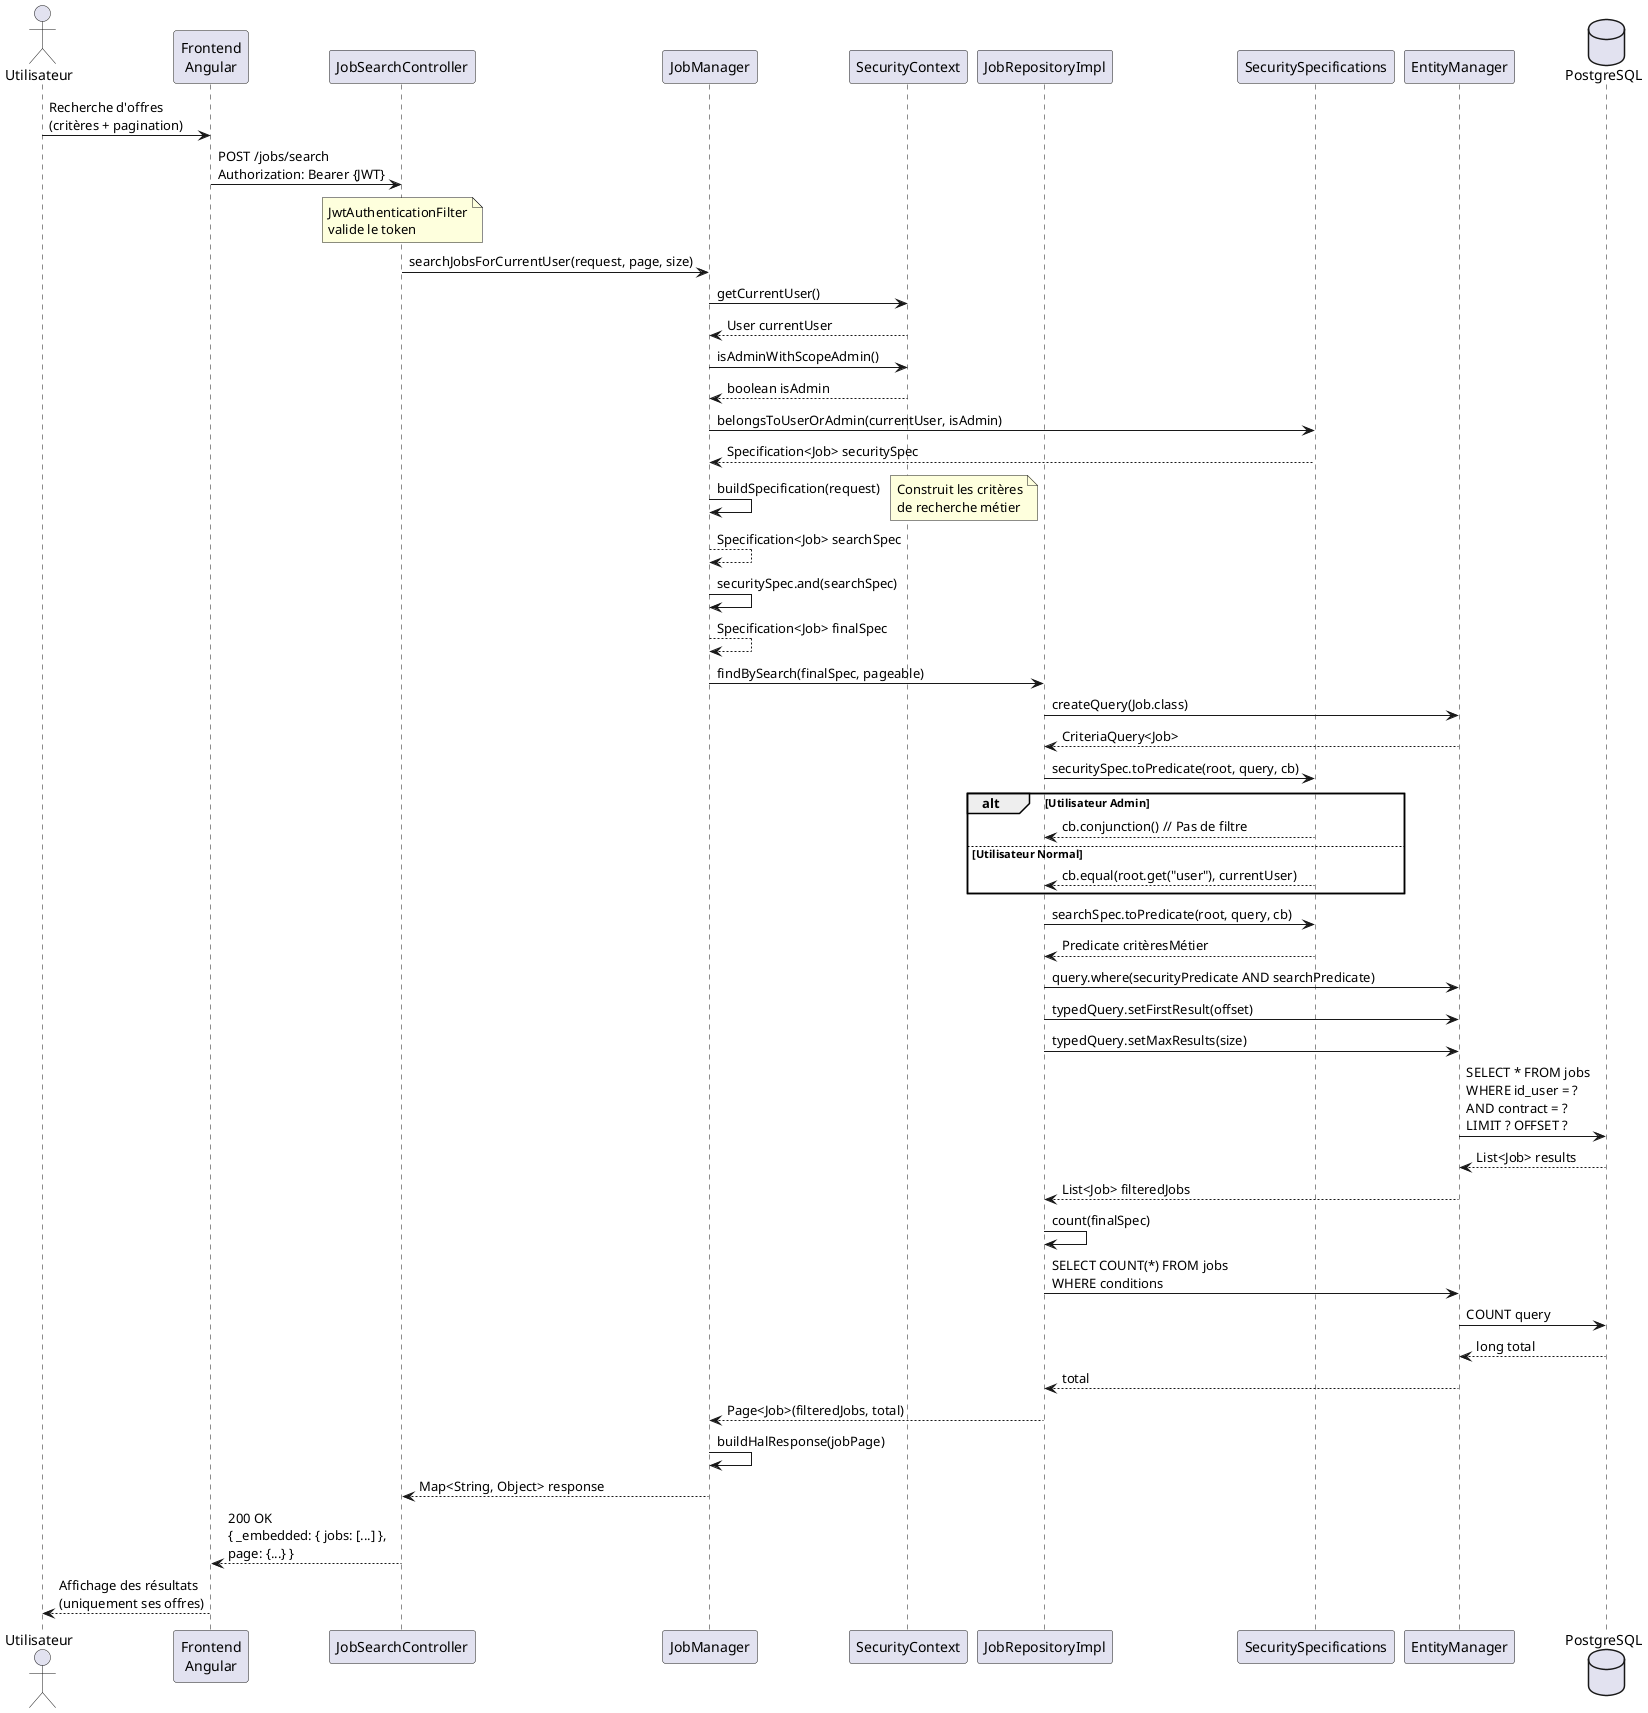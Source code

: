 @startuml
actor Utilisateur
participant "Frontend\nAngular" as Angular
participant "JobSearchController" as Controller
participant "JobManager" as Service
participant "SecurityContext" as Auth
participant "JobRepositoryImpl" as Repo
participant "SecuritySpecifications" as Spec
participant "EntityManager" as EM
database "PostgreSQL" as DB

Utilisateur -> Angular: Recherche d'offres\n(critères + pagination)
Angular -> Controller: POST /jobs/search\nAuthorization: Bearer {JWT}

note over Controller: JwtAuthenticationFilter\nvalide le token

Controller -> Service: searchJobsForCurrentUser(request, page, size)

Service -> Auth: getCurrentUser()
Auth --> Service: User currentUser

Service -> Auth: isAdminWithScopeAdmin()
Auth --> Service: boolean isAdmin

Service -> Spec: belongsToUserOrAdmin(currentUser, isAdmin)
Spec --> Service: Specification<Job> securitySpec

Service -> Service: buildSpecification(request)
note right: Construit les critères\nde recherche métier
Service --> Service: Specification<Job> searchSpec

Service -> Service: securitySpec.and(searchSpec)
Service --> Service: Specification<Job> finalSpec

Service -> Repo: findBySearch(finalSpec, pageable)

Repo -> EM: createQuery(Job.class)
EM --> Repo: CriteriaQuery<Job>

Repo -> Spec: securitySpec.toPredicate(root, query, cb)

alt Utilisateur Admin
    Spec --> Repo: cb.conjunction() // Pas de filtre
else Utilisateur Normal
    Spec --> Repo: cb.equal(root.get("user"), currentUser)
end

Repo -> Spec: searchSpec.toPredicate(root, query, cb)
Spec --> Repo: Predicate critèresMétier

Repo -> EM: query.where(securityPredicate AND searchPredicate)
Repo -> EM: typedQuery.setFirstResult(offset)
Repo -> EM: typedQuery.setMaxResults(size)

EM -> DB: SELECT * FROM jobs\nWHERE id_user = ?\nAND contract = ?\nLIMIT ? OFFSET ?
DB --> EM: List<Job> results

EM --> Repo: List<Job> filteredJobs
Repo -> Repo: count(finalSpec)
Repo -> EM: SELECT COUNT(*) FROM jobs\nWHERE conditions
EM -> DB: COUNT query
DB --> EM: long total
EM --> Repo: total

Repo --> Service: Page<Job>(filteredJobs, total)

Service -> Service: buildHalResponse(jobPage)
Service --> Controller: Map<String, Object> response

Controller --> Angular: 200 OK\n{ _embedded: { jobs: [...] },\npage: {...} }
Angular --> Utilisateur: Affichage des résultats\n(uniquement ses offres)

@enduml
